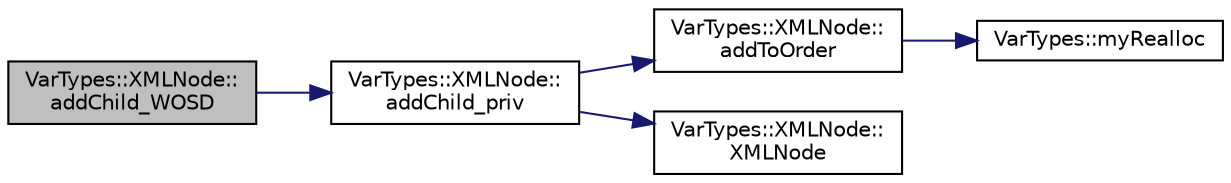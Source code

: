 digraph "VarTypes::XMLNode::addChild_WOSD"
{
 // INTERACTIVE_SVG=YES
  edge [fontname="Helvetica",fontsize="10",labelfontname="Helvetica",labelfontsize="10"];
  node [fontname="Helvetica",fontsize="10",shape=record];
  rankdir="LR";
  Node1 [label="VarTypes::XMLNode::\laddChild_WOSD",height=0.2,width=0.4,color="black", fillcolor="grey75", style="filled", fontcolor="black"];
  Node1 -> Node2 [color="midnightblue",fontsize="10",style="solid",fontname="Helvetica"];
  Node2 [label="VarTypes::XMLNode::\laddChild_priv",height=0.2,width=0.4,color="black", fillcolor="white", style="filled",URL="$dd/df5/struct_var_types_1_1_x_m_l_node.html#a1feaa91214c584310d5fef754c0c09cc"];
  Node2 -> Node3 [color="midnightblue",fontsize="10",style="solid",fontname="Helvetica"];
  Node3 [label="VarTypes::XMLNode::\laddToOrder",height=0.2,width=0.4,color="black", fillcolor="white", style="filled",URL="$dd/df5/struct_var_types_1_1_x_m_l_node.html#a8966be07a58188f95a3cee4510c73dbf"];
  Node3 -> Node4 [color="midnightblue",fontsize="10",style="solid",fontname="Helvetica"];
  Node4 [label="VarTypes::myRealloc",height=0.2,width=0.4,color="black", fillcolor="white", style="filled",URL="$d1/dde/namespace_var_types.html#a47f43809f22c37a229ee6451c4db2ede"];
  Node2 -> Node5 [color="midnightblue",fontsize="10",style="solid",fontname="Helvetica"];
  Node5 [label="VarTypes::XMLNode::\lXMLNode",height=0.2,width=0.4,color="black", fillcolor="white", style="filled",URL="$dd/df5/struct_var_types_1_1_x_m_l_node.html#ae6834d244daa840b54ed19dff36fbaab"];
}
